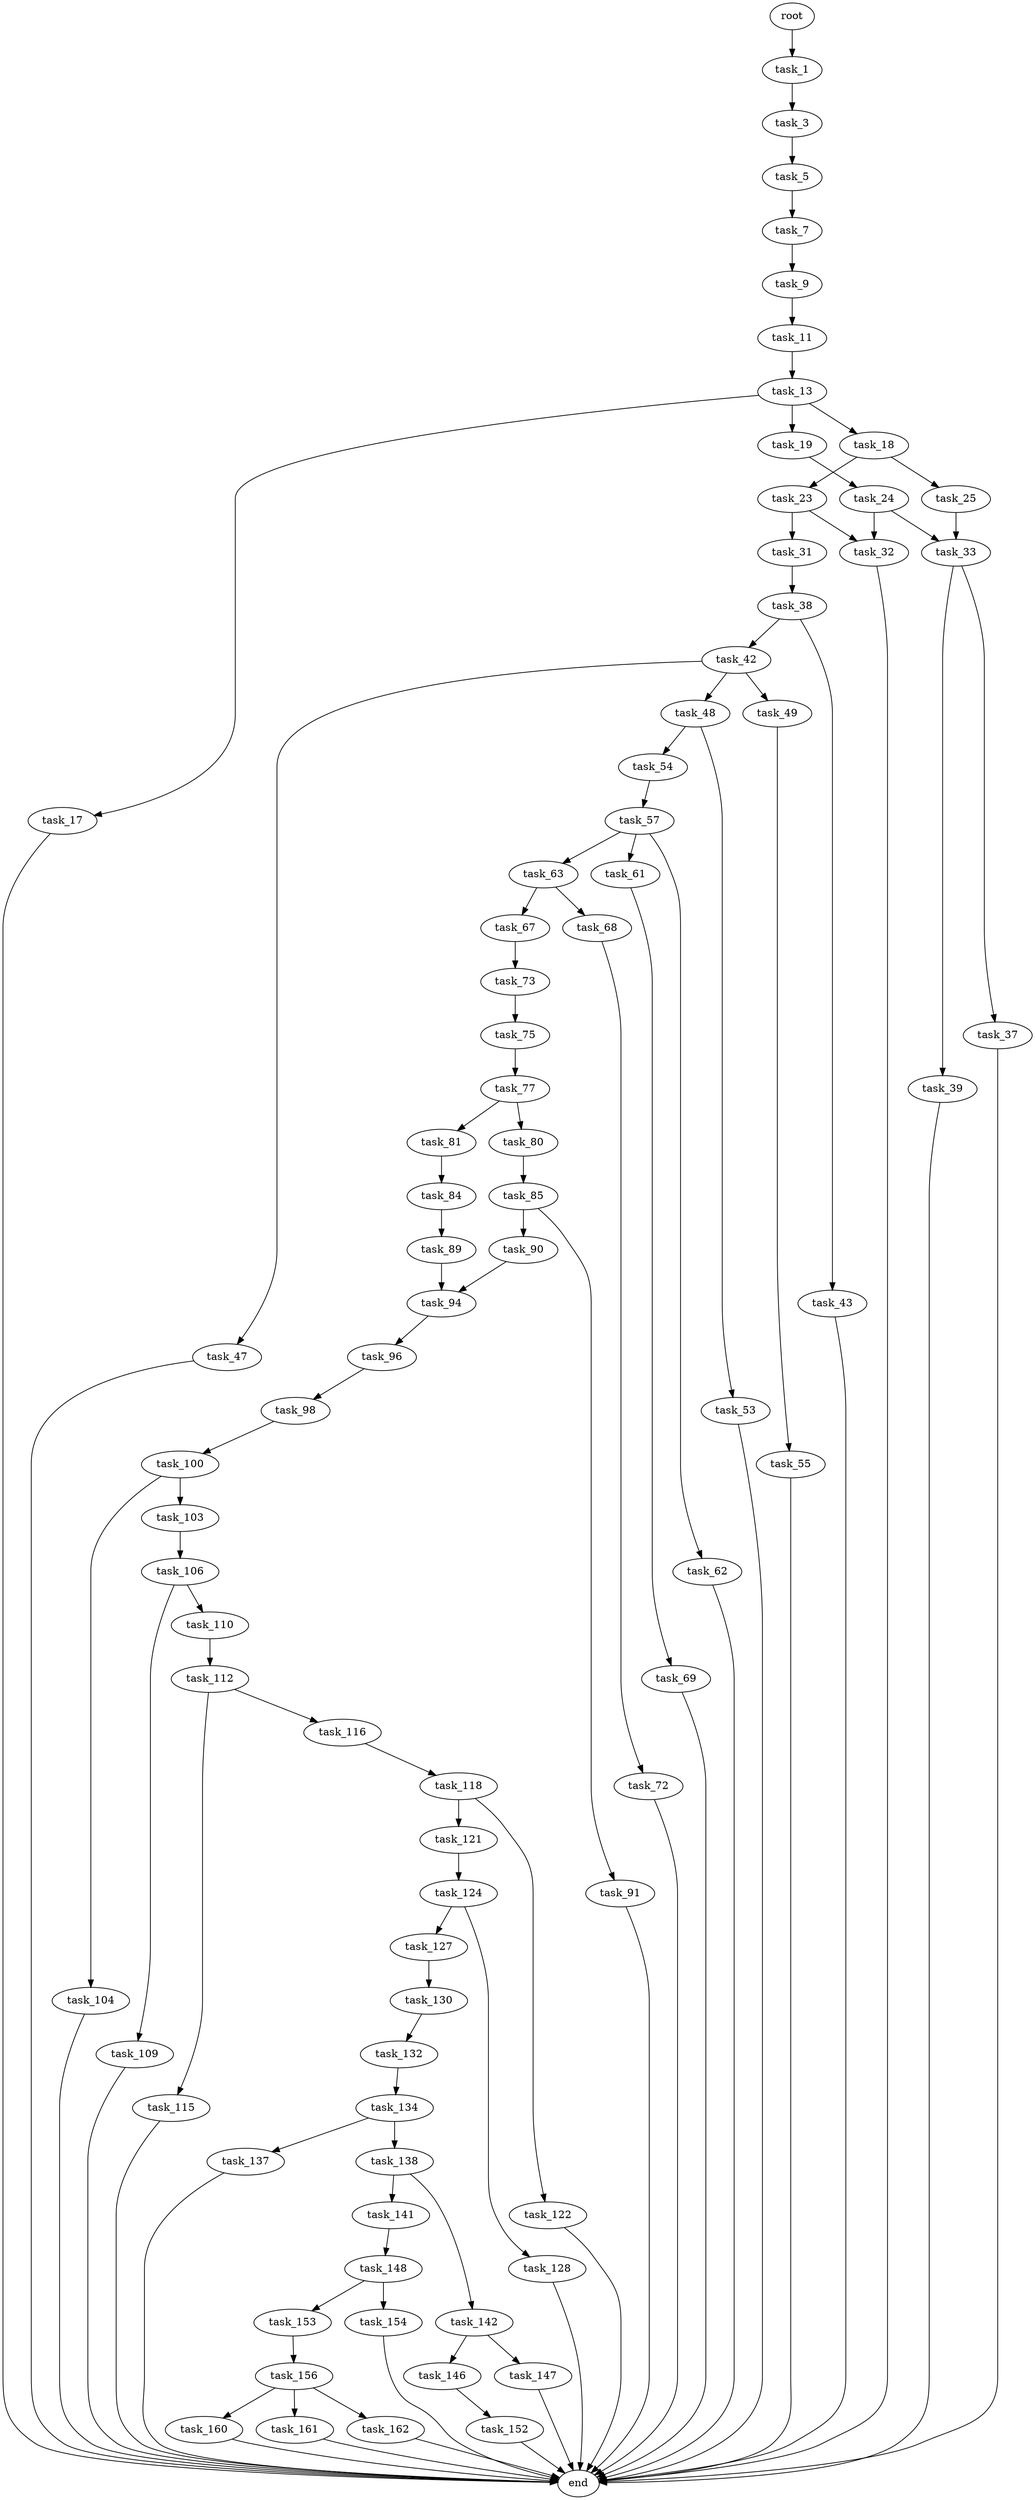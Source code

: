 digraph G {
  root [size="0.000000"];
  task_1 [size="355421103596.000000"];
  task_3 [size="33538320500.000000"];
  task_5 [size="549755813888.000000"];
  task_7 [size="12414725712.000000"];
  task_9 [size="8589934592.000000"];
  task_11 [size="1066624276321.000000"];
  task_13 [size="133046340344.000000"];
  task_17 [size="782757789696.000000"];
  task_18 [size="93208694904.000000"];
  task_19 [size="231928233984.000000"];
  end [size="0.000000"];
  task_23 [size="50755798909.000000"];
  task_25 [size="16674634158.000000"];
  task_24 [size="491280625281.000000"];
  task_31 [size="10220578887.000000"];
  task_32 [size="274218028188.000000"];
  task_33 [size="168852383522.000000"];
  task_38 [size="148766477261.000000"];
  task_37 [size="37561119832.000000"];
  task_39 [size="5360991560.000000"];
  task_42 [size="431017253816.000000"];
  task_43 [size="1073741824000.000000"];
  task_47 [size="723231697530.000000"];
  task_48 [size="1250630324.000000"];
  task_49 [size="134217728000.000000"];
  task_53 [size="45696115776.000000"];
  task_54 [size="68719476736.000000"];
  task_55 [size="429086719256.000000"];
  task_57 [size="41554177538.000000"];
  task_61 [size="59308173753.000000"];
  task_62 [size="1044881323314.000000"];
  task_63 [size="68719476736.000000"];
  task_69 [size="339240965273.000000"];
  task_67 [size="9156980876.000000"];
  task_68 [size="549755813888.000000"];
  task_73 [size="758577253892.000000"];
  task_72 [size="231928233984.000000"];
  task_75 [size="368293445632.000000"];
  task_77 [size="28991029248.000000"];
  task_80 [size="211491915565.000000"];
  task_81 [size="338416863538.000000"];
  task_85 [size="782095515396.000000"];
  task_84 [size="8589934592.000000"];
  task_89 [size="368293445632.000000"];
  task_90 [size="152629869444.000000"];
  task_91 [size="68719476736.000000"];
  task_94 [size="226033149916.000000"];
  task_96 [size="591507157985.000000"];
  task_98 [size="212646155280.000000"];
  task_100 [size="871011985522.000000"];
  task_103 [size="549755813888.000000"];
  task_104 [size="119843890115.000000"];
  task_106 [size="507344278636.000000"];
  task_109 [size="161402308808.000000"];
  task_110 [size="3991942699.000000"];
  task_112 [size="28991029248.000000"];
  task_115 [size="5595633123.000000"];
  task_116 [size="9915264046.000000"];
  task_118 [size="639267581493.000000"];
  task_121 [size="47635085892.000000"];
  task_122 [size="269034464235.000000"];
  task_124 [size="323264752460.000000"];
  task_127 [size="161528865511.000000"];
  task_128 [size="1073741824000.000000"];
  task_130 [size="87519767600.000000"];
  task_132 [size="12678447224.000000"];
  task_134 [size="811393215100.000000"];
  task_137 [size="61231460916.000000"];
  task_138 [size="838528104.000000"];
  task_141 [size="883263018467.000000"];
  task_142 [size="134981018401.000000"];
  task_148 [size="38672420292.000000"];
  task_146 [size="1947124497.000000"];
  task_147 [size="166115722188.000000"];
  task_152 [size="1216607013.000000"];
  task_153 [size="40324702475.000000"];
  task_154 [size="52055209432.000000"];
  task_156 [size="330674170324.000000"];
  task_160 [size="32894947549.000000"];
  task_161 [size="134217728000.000000"];
  task_162 [size="782757789696.000000"];

  root -> task_1 [size="1.000000"];
  task_1 -> task_3 [size="536870912.000000"];
  task_3 -> task_5 [size="679477248.000000"];
  task_5 -> task_7 [size="536870912.000000"];
  task_7 -> task_9 [size="301989888.000000"];
  task_9 -> task_11 [size="33554432.000000"];
  task_11 -> task_13 [size="838860800.000000"];
  task_13 -> task_17 [size="301989888.000000"];
  task_13 -> task_18 [size="301989888.000000"];
  task_13 -> task_19 [size="301989888.000000"];
  task_17 -> end [size="1.000000"];
  task_18 -> task_23 [size="134217728.000000"];
  task_18 -> task_25 [size="134217728.000000"];
  task_19 -> task_24 [size="301989888.000000"];
  task_23 -> task_31 [size="75497472.000000"];
  task_23 -> task_32 [size="75497472.000000"];
  task_25 -> task_33 [size="679477248.000000"];
  task_24 -> task_32 [size="411041792.000000"];
  task_24 -> task_33 [size="411041792.000000"];
  task_31 -> task_38 [size="301989888.000000"];
  task_32 -> end [size="1.000000"];
  task_33 -> task_37 [size="209715200.000000"];
  task_33 -> task_39 [size="209715200.000000"];
  task_38 -> task_42 [size="679477248.000000"];
  task_38 -> task_43 [size="679477248.000000"];
  task_37 -> end [size="1.000000"];
  task_39 -> end [size="1.000000"];
  task_42 -> task_47 [size="679477248.000000"];
  task_42 -> task_48 [size="679477248.000000"];
  task_42 -> task_49 [size="679477248.000000"];
  task_43 -> end [size="1.000000"];
  task_47 -> end [size="1.000000"];
  task_48 -> task_53 [size="75497472.000000"];
  task_48 -> task_54 [size="75497472.000000"];
  task_49 -> task_55 [size="209715200.000000"];
  task_53 -> end [size="1.000000"];
  task_54 -> task_57 [size="134217728.000000"];
  task_55 -> end [size="1.000000"];
  task_57 -> task_61 [size="679477248.000000"];
  task_57 -> task_62 [size="679477248.000000"];
  task_57 -> task_63 [size="679477248.000000"];
  task_61 -> task_69 [size="75497472.000000"];
  task_62 -> end [size="1.000000"];
  task_63 -> task_67 [size="134217728.000000"];
  task_63 -> task_68 [size="134217728.000000"];
  task_69 -> end [size="1.000000"];
  task_67 -> task_73 [size="301989888.000000"];
  task_68 -> task_72 [size="536870912.000000"];
  task_73 -> task_75 [size="838860800.000000"];
  task_72 -> end [size="1.000000"];
  task_75 -> task_77 [size="411041792.000000"];
  task_77 -> task_80 [size="75497472.000000"];
  task_77 -> task_81 [size="75497472.000000"];
  task_80 -> task_85 [size="679477248.000000"];
  task_81 -> task_84 [size="301989888.000000"];
  task_85 -> task_90 [size="536870912.000000"];
  task_85 -> task_91 [size="536870912.000000"];
  task_84 -> task_89 [size="33554432.000000"];
  task_89 -> task_94 [size="411041792.000000"];
  task_90 -> task_94 [size="134217728.000000"];
  task_91 -> end [size="1.000000"];
  task_94 -> task_96 [size="209715200.000000"];
  task_96 -> task_98 [size="679477248.000000"];
  task_98 -> task_100 [size="536870912.000000"];
  task_100 -> task_103 [size="679477248.000000"];
  task_100 -> task_104 [size="679477248.000000"];
  task_103 -> task_106 [size="536870912.000000"];
  task_104 -> end [size="1.000000"];
  task_106 -> task_109 [size="536870912.000000"];
  task_106 -> task_110 [size="536870912.000000"];
  task_109 -> end [size="1.000000"];
  task_110 -> task_112 [size="75497472.000000"];
  task_112 -> task_115 [size="75497472.000000"];
  task_112 -> task_116 [size="75497472.000000"];
  task_115 -> end [size="1.000000"];
  task_116 -> task_118 [size="411041792.000000"];
  task_118 -> task_121 [size="838860800.000000"];
  task_118 -> task_122 [size="838860800.000000"];
  task_121 -> task_124 [size="209715200.000000"];
  task_122 -> end [size="1.000000"];
  task_124 -> task_127 [size="536870912.000000"];
  task_124 -> task_128 [size="536870912.000000"];
  task_127 -> task_130 [size="301989888.000000"];
  task_128 -> end [size="1.000000"];
  task_130 -> task_132 [size="75497472.000000"];
  task_132 -> task_134 [size="209715200.000000"];
  task_134 -> task_137 [size="536870912.000000"];
  task_134 -> task_138 [size="536870912.000000"];
  task_137 -> end [size="1.000000"];
  task_138 -> task_141 [size="33554432.000000"];
  task_138 -> task_142 [size="33554432.000000"];
  task_141 -> task_148 [size="679477248.000000"];
  task_142 -> task_146 [size="209715200.000000"];
  task_142 -> task_147 [size="209715200.000000"];
  task_148 -> task_153 [size="33554432.000000"];
  task_148 -> task_154 [size="33554432.000000"];
  task_146 -> task_152 [size="33554432.000000"];
  task_147 -> end [size="1.000000"];
  task_152 -> end [size="1.000000"];
  task_153 -> task_156 [size="838860800.000000"];
  task_154 -> end [size="1.000000"];
  task_156 -> task_160 [size="301989888.000000"];
  task_156 -> task_161 [size="301989888.000000"];
  task_156 -> task_162 [size="301989888.000000"];
  task_160 -> end [size="1.000000"];
  task_161 -> end [size="1.000000"];
  task_162 -> end [size="1.000000"];
}
